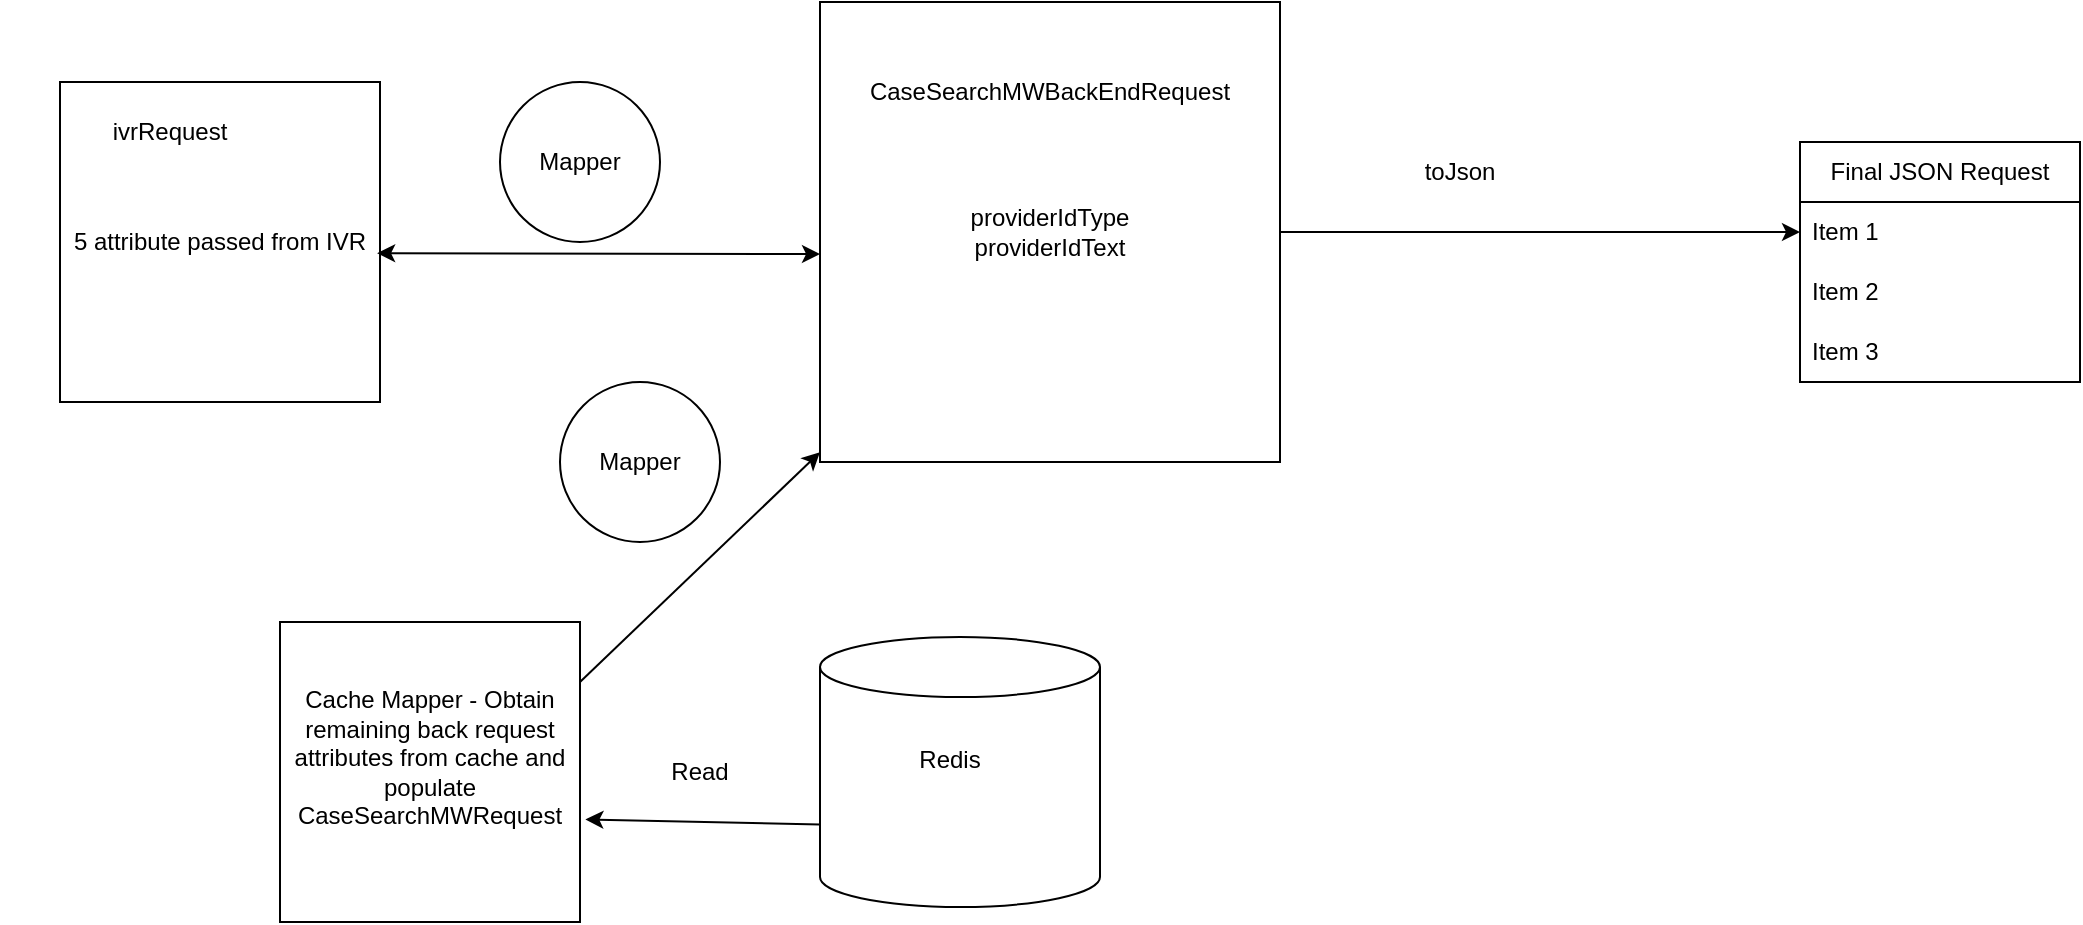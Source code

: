 <mxfile version="21.6.1" type="github">
  <diagram name="Page-1" id="nQvL3hzpKIWXgZNF68Dh">
    <mxGraphModel dx="1604" dy="481" grid="1" gridSize="10" guides="1" tooltips="1" connect="1" arrows="1" fold="1" page="1" pageScale="1" pageWidth="850" pageHeight="1100" math="0" shadow="0">
      <root>
        <mxCell id="0" />
        <mxCell id="1" parent="0" />
        <mxCell id="VnGAarTe2b6gKikrNfpp-1" value="5 attribute passed from IVR" style="whiteSpace=wrap;html=1;aspect=fixed;" parent="1" vertex="1">
          <mxGeometry x="-10" y="50" width="160" height="160" as="geometry" />
        </mxCell>
        <mxCell id="VnGAarTe2b6gKikrNfpp-2" value="ivrRequest" style="text;html=1;strokeColor=none;fillColor=none;align=center;verticalAlign=middle;whiteSpace=wrap;rounded=0;" parent="1" vertex="1">
          <mxGeometry x="-40" y="60" width="170" height="30" as="geometry" />
        </mxCell>
        <mxCell id="VnGAarTe2b6gKikrNfpp-3" value="&lt;div&gt;providerIdType&lt;/div&gt;&lt;div&gt;providerIdText&lt;br&gt;&lt;/div&gt;" style="whiteSpace=wrap;html=1;aspect=fixed;" parent="1" vertex="1">
          <mxGeometry x="370" y="10" width="230" height="230" as="geometry" />
        </mxCell>
        <mxCell id="VnGAarTe2b6gKikrNfpp-4" value="CaseSearchMWBackEndRequest" style="text;html=1;strokeColor=none;fillColor=none;align=center;verticalAlign=middle;whiteSpace=wrap;rounded=0;" parent="1" vertex="1">
          <mxGeometry x="400" y="40" width="170" height="30" as="geometry" />
        </mxCell>
        <mxCell id="VnGAarTe2b6gKikrNfpp-5" value="" style="endArrow=classic;startArrow=classic;html=1;rounded=0;exitX=0.991;exitY=0.535;exitDx=0;exitDy=0;exitPerimeter=0;" parent="1" source="VnGAarTe2b6gKikrNfpp-1" edge="1">
          <mxGeometry width="50" height="50" relative="1" as="geometry">
            <mxPoint x="300" y="180" as="sourcePoint" />
            <mxPoint x="370" y="136" as="targetPoint" />
          </mxGeometry>
        </mxCell>
        <mxCell id="VnGAarTe2b6gKikrNfpp-6" value="Mapper" style="ellipse;whiteSpace=wrap;html=1;aspect=fixed;" parent="1" vertex="1">
          <mxGeometry x="210" y="50" width="80" height="80" as="geometry" />
        </mxCell>
        <mxCell id="VnGAarTe2b6gKikrNfpp-7" value="" style="endArrow=classic;html=1;rounded=0;entryX=0;entryY=0.5;entryDx=0;entryDy=0;exitX=1;exitY=0.5;exitDx=0;exitDy=0;" parent="1" source="VnGAarTe2b6gKikrNfpp-3" edge="1" target="VnGAarTe2b6gKikrNfpp-9">
          <mxGeometry width="50" height="50" relative="1" as="geometry">
            <mxPoint x="610" y="140" as="sourcePoint" />
            <mxPoint x="370" y="380" as="targetPoint" />
          </mxGeometry>
        </mxCell>
        <mxCell id="VnGAarTe2b6gKikrNfpp-8" value="Final JSON Request" style="swimlane;fontStyle=0;childLayout=stackLayout;horizontal=1;startSize=30;horizontalStack=0;resizeParent=1;resizeParentMax=0;resizeLast=0;collapsible=1;marginBottom=0;whiteSpace=wrap;html=1;" parent="1" vertex="1">
          <mxGeometry x="860" y="80" width="140" height="120" as="geometry" />
        </mxCell>
        <mxCell id="VnGAarTe2b6gKikrNfpp-9" value="Item 1" style="text;strokeColor=none;fillColor=none;align=left;verticalAlign=middle;spacingLeft=4;spacingRight=4;overflow=hidden;points=[[0,0.5],[1,0.5]];portConstraint=eastwest;rotatable=0;whiteSpace=wrap;html=1;" parent="VnGAarTe2b6gKikrNfpp-8" vertex="1">
          <mxGeometry y="30" width="140" height="30" as="geometry" />
        </mxCell>
        <mxCell id="VnGAarTe2b6gKikrNfpp-10" value="Item 2" style="text;strokeColor=none;fillColor=none;align=left;verticalAlign=middle;spacingLeft=4;spacingRight=4;overflow=hidden;points=[[0,0.5],[1,0.5]];portConstraint=eastwest;rotatable=0;whiteSpace=wrap;html=1;" parent="VnGAarTe2b6gKikrNfpp-8" vertex="1">
          <mxGeometry y="60" width="140" height="30" as="geometry" />
        </mxCell>
        <mxCell id="VnGAarTe2b6gKikrNfpp-11" value="Item 3" style="text;strokeColor=none;fillColor=none;align=left;verticalAlign=middle;spacingLeft=4;spacingRight=4;overflow=hidden;points=[[0,0.5],[1,0.5]];portConstraint=eastwest;rotatable=0;whiteSpace=wrap;html=1;" parent="VnGAarTe2b6gKikrNfpp-8" vertex="1">
          <mxGeometry y="90" width="140" height="30" as="geometry" />
        </mxCell>
        <mxCell id="VnGAarTe2b6gKikrNfpp-12" value="toJson" style="text;html=1;strokeColor=none;fillColor=none;align=center;verticalAlign=middle;whiteSpace=wrap;rounded=0;" parent="1" vertex="1">
          <mxGeometry x="660" y="80" width="60" height="30" as="geometry" />
        </mxCell>
        <mxCell id="Xv_QgvQREmoZXv49qQvi-1" value="Cache Mapper - Obtain remaining back request attributes from cache and populate CaseSearchMWRequest&lt;br&gt;&amp;nbsp;" style="whiteSpace=wrap;html=1;aspect=fixed;" vertex="1" parent="1">
          <mxGeometry x="100" y="320" width="150" height="150" as="geometry" />
        </mxCell>
        <mxCell id="Xv_QgvQREmoZXv49qQvi-3" value="" style="shape=cylinder3;whiteSpace=wrap;html=1;boundedLbl=1;backgroundOutline=1;size=15;" vertex="1" parent="1">
          <mxGeometry x="370" y="327.5" width="140" height="135" as="geometry" />
        </mxCell>
        <mxCell id="Xv_QgvQREmoZXv49qQvi-4" value="Redis" style="text;html=1;strokeColor=none;fillColor=none;align=center;verticalAlign=middle;whiteSpace=wrap;rounded=0;" vertex="1" parent="1">
          <mxGeometry x="400" y="370" width="70" height="38" as="geometry" />
        </mxCell>
        <mxCell id="Xv_QgvQREmoZXv49qQvi-6" value="Read" style="text;html=1;strokeColor=none;fillColor=none;align=center;verticalAlign=middle;whiteSpace=wrap;rounded=0;" vertex="1" parent="1">
          <mxGeometry x="280" y="380" width="60" height="30" as="geometry" />
        </mxCell>
        <mxCell id="Xv_QgvQREmoZXv49qQvi-7" value="" style="endArrow=classic;html=1;rounded=0;exitX=0;exitY=0;exitDx=0;exitDy=93.75;exitPerimeter=0;entryX=1.018;entryY=0.658;entryDx=0;entryDy=0;entryPerimeter=0;" edge="1" parent="1" source="Xv_QgvQREmoZXv49qQvi-3" target="Xv_QgvQREmoZXv49qQvi-1">
          <mxGeometry width="50" height="50" relative="1" as="geometry">
            <mxPoint x="230" y="470" as="sourcePoint" />
            <mxPoint x="280" y="420" as="targetPoint" />
          </mxGeometry>
        </mxCell>
        <mxCell id="Xv_QgvQREmoZXv49qQvi-8" value="" style="endArrow=classic;html=1;rounded=0;" edge="1" parent="1" target="VnGAarTe2b6gKikrNfpp-3">
          <mxGeometry width="50" height="50" relative="1" as="geometry">
            <mxPoint x="250" y="350" as="sourcePoint" />
            <mxPoint x="300" y="300" as="targetPoint" />
          </mxGeometry>
        </mxCell>
        <mxCell id="Xv_QgvQREmoZXv49qQvi-9" value="Mapper" style="ellipse;whiteSpace=wrap;html=1;aspect=fixed;" vertex="1" parent="1">
          <mxGeometry x="240" y="200" width="80" height="80" as="geometry" />
        </mxCell>
      </root>
    </mxGraphModel>
  </diagram>
</mxfile>
